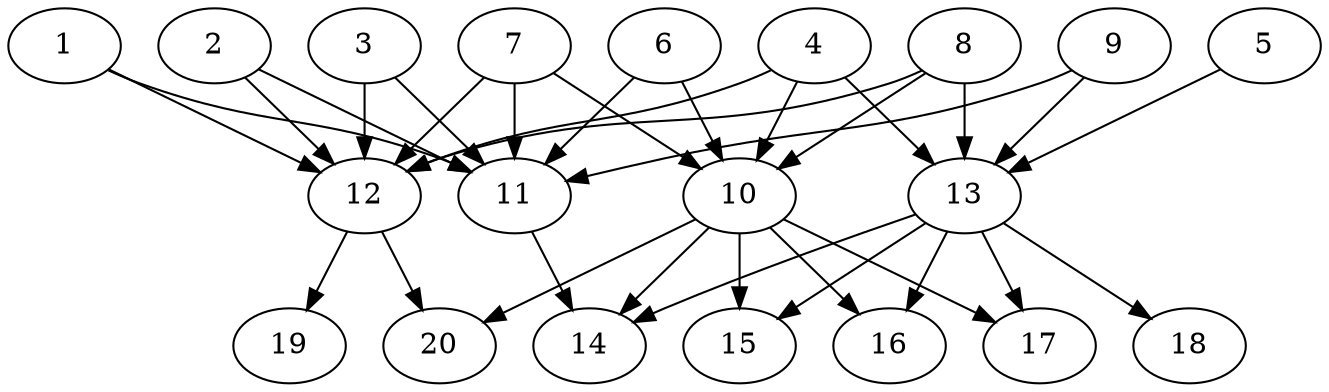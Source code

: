 // DAG automatically generated by daggen at Tue Jul 23 14:29:40 2019
// ./daggen --dot -n 20 --ccr 0.3 --fat 0.7 --regular 0.5 --density 0.7 --mindata 5242880 --maxdata 52428800 
digraph G {
  1 [size="105349120", alpha="0.19", expect_size="31604736"] 
  1 -> 11 [size ="31604736"]
  1 -> 12 [size ="31604736"]
  2 [size="104236373", alpha="0.12", expect_size="31270912"] 
  2 -> 11 [size ="31270912"]
  2 -> 12 [size ="31270912"]
  3 [size="60484267", alpha="0.18", expect_size="18145280"] 
  3 -> 11 [size ="18145280"]
  3 -> 12 [size ="18145280"]
  4 [size="68160853", alpha="0.00", expect_size="20448256"] 
  4 -> 10 [size ="20448256"]
  4 -> 12 [size ="20448256"]
  4 -> 13 [size ="20448256"]
  5 [size="124456960", alpha="0.16", expect_size="37337088"] 
  5 -> 13 [size ="37337088"]
  6 [size="133048320", alpha="0.14", expect_size="39914496"] 
  6 -> 10 [size ="39914496"]
  6 -> 11 [size ="39914496"]
  7 [size="174728533", alpha="0.02", expect_size="52418560"] 
  7 -> 10 [size ="52418560"]
  7 -> 11 [size ="52418560"]
  7 -> 12 [size ="52418560"]
  8 [size="169885013", alpha="0.17", expect_size="50965504"] 
  8 -> 10 [size ="50965504"]
  8 -> 12 [size ="50965504"]
  8 -> 13 [size ="50965504"]
  9 [size="55746560", alpha="0.18", expect_size="16723968"] 
  9 -> 11 [size ="16723968"]
  9 -> 13 [size ="16723968"]
  10 [size="79305387", alpha="0.19", expect_size="23791616"] 
  10 -> 14 [size ="23791616"]
  10 -> 15 [size ="23791616"]
  10 -> 16 [size ="23791616"]
  10 -> 17 [size ="23791616"]
  10 -> 20 [size ="23791616"]
  11 [size="143769600", alpha="0.20", expect_size="43130880"] 
  11 -> 14 [size ="43130880"]
  12 [size="136502613", alpha="0.10", expect_size="40950784"] 
  12 -> 19 [size ="40950784"]
  12 -> 20 [size ="40950784"]
  13 [size="74188800", alpha="0.05", expect_size="22256640"] 
  13 -> 14 [size ="22256640"]
  13 -> 15 [size ="22256640"]
  13 -> 16 [size ="22256640"]
  13 -> 17 [size ="22256640"]
  13 -> 18 [size ="22256640"]
  14 [size="61842773", alpha="0.17", expect_size="18552832"] 
  15 [size="62822400", alpha="0.11", expect_size="18846720"] 
  16 [size="33044480", alpha="0.17", expect_size="9913344"] 
  17 [size="145493333", alpha="0.09", expect_size="43648000"] 
  18 [size="161006933", alpha="0.08", expect_size="48302080"] 
  19 [size="137212587", alpha="0.16", expect_size="41163776"] 
  20 [size="118637227", alpha="0.18", expect_size="35591168"] 
}

